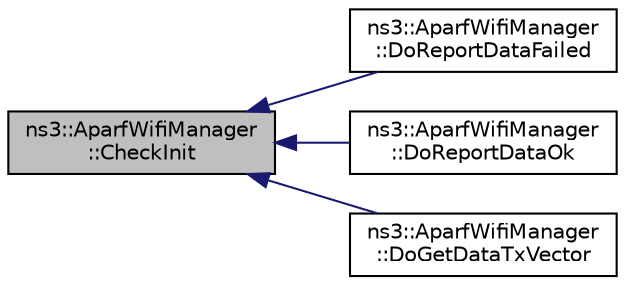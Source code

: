 digraph "ns3::AparfWifiManager::CheckInit"
{
  edge [fontname="Helvetica",fontsize="10",labelfontname="Helvetica",labelfontsize="10"];
  node [fontname="Helvetica",fontsize="10",shape=record];
  rankdir="LR";
  Node1 [label="ns3::AparfWifiManager\l::CheckInit",height=0.2,width=0.4,color="black", fillcolor="grey75", style="filled", fontcolor="black"];
  Node1 -> Node2 [dir="back",color="midnightblue",fontsize="10",style="solid"];
  Node2 [label="ns3::AparfWifiManager\l::DoReportDataFailed",height=0.2,width=0.4,color="black", fillcolor="white", style="filled",URL="$dc/d5c/classns3_1_1AparfWifiManager.html#a3a4301f367370f1ac76e586104408fc4"];
  Node1 -> Node3 [dir="back",color="midnightblue",fontsize="10",style="solid"];
  Node3 [label="ns3::AparfWifiManager\l::DoReportDataOk",height=0.2,width=0.4,color="black", fillcolor="white", style="filled",URL="$dc/d5c/classns3_1_1AparfWifiManager.html#aebf937503ecf5b198c0c42de0d435574"];
  Node1 -> Node4 [dir="back",color="midnightblue",fontsize="10",style="solid"];
  Node4 [label="ns3::AparfWifiManager\l::DoGetDataTxVector",height=0.2,width=0.4,color="black", fillcolor="white", style="filled",URL="$dc/d5c/classns3_1_1AparfWifiManager.html#a9be0935377c6c6052cc12407d17dafbd"];
}
